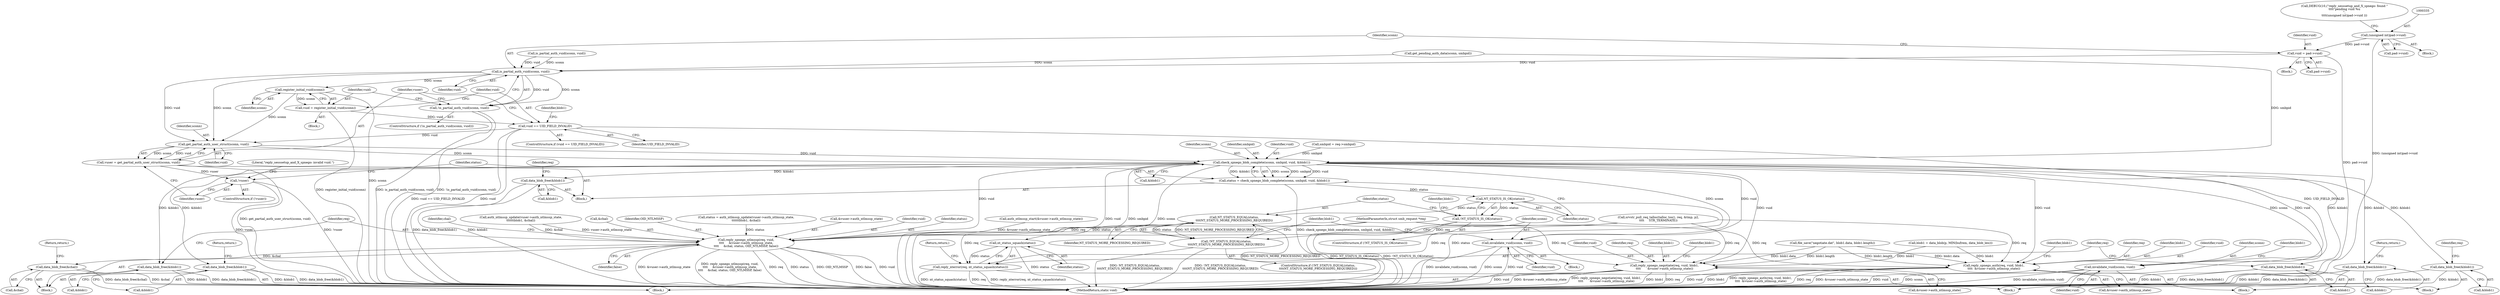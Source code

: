 digraph "0_samba_9280051bfba337458722fb157f3082f93cbd9f2b@pointer" {
"1000334" [label="(Call,(unsigned int)pad->vuid)"];
"1000339" [label="(Call,vuid = pad->vuid)"];
"1000346" [label="(Call,is_partial_auth_vuid(sconn, vuid))"];
"1000345" [label="(Call,!is_partial_auth_vuid(sconn, vuid))"];
"1000352" [label="(Call,register_initial_vuid(sconn))"];
"1000350" [label="(Call,vuid = register_initial_vuid(sconn))"];
"1000355" [label="(Call,vuid == UID_FIELD_INVALID)"];
"1000369" [label="(Call,get_partial_auth_user_struct(sconn, vuid))"];
"1000367" [label="(Call,vuser = get_partial_auth_user_struct(sconn, vuid))"];
"1000373" [label="(Call,!vuser)"];
"1000380" [label="(Call,check_spnego_blob_complete(sconn, smbpid, vuid, &blob1))"];
"1000378" [label="(Call,status = check_spnego_blob_complete(sconn, smbpid, vuid, &blob1))"];
"1000388" [label="(Call,NT_STATUS_IS_OK(status))"];
"1000387" [label="(Call,!NT_STATUS_IS_OK(status))"];
"1000393" [label="(Call,NT_STATUS_EQUAL(status,\n\t\t\t\tNT_STATUS_MORE_PROCESSING_REQUIRED))"];
"1000392" [label="(Call,!NT_STATUS_EQUAL(status,\n\t\t\t\tNT_STATUS_MORE_PROCESSING_REQUIRED))"];
"1000405" [label="(Call,nt_status_squash(status))"];
"1000403" [label="(Call,reply_nterror(req, nt_status_squash(status)))"];
"1000397" [label="(Call,invalidate_vuid(sconn, vuid))"];
"1000400" [label="(Call,data_blob_free(&blob1))"];
"1000418" [label="(Call,reply_spnego_negotiate(req, vuid, blob1,\n\t\t\t\t       &vuser->auth_ntlmssp_state))"];
"1000426" [label="(Call,data_blob_free(&blob1))"];
"1000440" [label="(Call,reply_spnego_auth(req, vuid, blob1,\n\t\t\t\t  &vuser->auth_ntlmssp_state))"];
"1000448" [label="(Call,data_blob_free(&blob1))"];
"1000483" [label="(Call,invalidate_vuid(sconn, vuid))"];
"1000486" [label="(Call,data_blob_free(&blob1))"];
"1000503" [label="(Call,data_blob_free(&blob1))"];
"1000506" [label="(Call,reply_spnego_ntlmssp(req, vuid,\n\t\t\t\t     &vuser->auth_ntlmssp_state,\n\t\t\t\t     &chal, status, OID_NTLMSSP, false))"];
"1000518" [label="(Call,data_blob_free(&chal))"];
"1000525" [label="(Call,data_blob_free(&blob1))"];
"1000400" [label="(Call,data_blob_free(&blob1))"];
"1000388" [label="(Call,NT_STATUS_IS_OK(status))"];
"1000443" [label="(Identifier,blob1)"];
"1000420" [label="(Identifier,vuid)"];
"1000507" [label="(Identifier,req)"];
"1000463" [label="(Block,)"];
"1000367" [label="(Call,vuser = get_partial_auth_user_struct(sconn, vuid))"];
"1000406" [label="(Identifier,status)"];
"1000399" [label="(Identifier,vuid)"];
"1000386" [label="(ControlStructure,if (!NT_STATUS_IS_OK(status)))"];
"1000484" [label="(Identifier,sconn)"];
"1000503" [label="(Call,data_blob_free(&blob1))"];
"1000357" [label="(Identifier,UID_FIELD_INVALID)"];
"1000417" [label="(Block,)"];
"1000369" [label="(Call,get_partial_auth_user_struct(sconn, vuid))"];
"1000442" [label="(Identifier,vuid)"];
"1000428" [label="(Identifier,blob1)"];
"1000405" [label="(Call,nt_status_squash(status))"];
"1000332" [label="(Block,)"];
"1000473" [label="(Call,auth_ntlmssp_start(&vuser->auth_ntlmssp_state))"];
"1000519" [label="(Call,&chal)"];
"1000371" [label="(Identifier,vuid)"];
"1000450" [label="(Identifier,blob1)"];
"1000355" [label="(Call,vuid == UID_FIELD_INVALID)"];
"1000426" [label="(Call,data_blob_free(&blob1))"];
"1000506" [label="(Call,reply_spnego_ntlmssp(req, vuid,\n\t\t\t\t     &vuser->auth_ntlmssp_state,\n\t\t\t\t     &chal, status, OID_NTLMSSP, false))"];
"1000404" [label="(Identifier,req)"];
"1000486" [label="(Call,data_blob_free(&blob1))"];
"1000339" [label="(Call,vuid = pad->vuid)"];
"1000209" [label="(Call,blob1 = data_blob(p, MIN(bufrem, data_blob_len)))"];
"1000361" [label="(Identifier,blob1)"];
"1000116" [label="(MethodParameterIn,struct smb_request *req)"];
"1000520" [label="(Identifier,chal)"];
"1000330" [label="(Call,DEBUG(10,(\"reply_sesssetup_and_X_spnego: found \"\n\t\t\t\t\"pending vuid %u\n\",\n\t\t\t\t(unsigned int)pad->vuid )))"];
"1000526" [label="(Call,&blob1)"];
"1000496" [label="(Call,auth_ntlmssp_update(vuser->auth_ntlmssp_state,\n\t\t\t\t\t\tblob1, &chal))"];
"1000336" [label="(Call,pad->vuid)"];
"1000517" [label="(Identifier,false)"];
"1000329" [label="(Block,)"];
"1000324" [label="(Call,get_pending_auth_data(sconn, smbpid))"];
"1000513" [label="(Call,&chal)"];
"1000381" [label="(Identifier,sconn)"];
"1000429" [label="(Return,return;)"];
"1000439" [label="(Block,)"];
"1000418" [label="(Call,reply_spnego_negotiate(req, vuid, blob1,\n\t\t\t\t       &vuser->auth_ntlmssp_state))"];
"1000485" [label="(Identifier,vuid)"];
"1000392" [label="(Call,!NT_STATUS_EQUAL(status,\n\t\t\t\tNT_STATUS_MORE_PROCESSING_REQUIRED))"];
"1000419" [label="(Identifier,req)"];
"1000341" [label="(Call,pad->vuid)"];
"1000345" [label="(Call,!is_partial_auth_vuid(sconn, vuid))"];
"1000117" [label="(Block,)"];
"1000382" [label="(Identifier,smbpid)"];
"1000384" [label="(Call,&blob1)"];
"1000387" [label="(Call,!NT_STATUS_IS_OK(status))"];
"1000352" [label="(Call,register_initial_vuid(sconn))"];
"1000350" [label="(Call,vuid = register_initial_vuid(sconn))"];
"1000412" [label="(Identifier,blob1)"];
"1000396" [label="(Block,)"];
"1000334" [label="(Call,(unsigned int)pad->vuid)"];
"1000448" [label="(Call,data_blob_free(&blob1))"];
"1000216" [label="(Call,file_save(\"negotiate.dat\", blob1.data, blob1.length))"];
"1000427" [label="(Call,&blob1)"];
"1000393" [label="(Call,NT_STATUS_EQUAL(status,\n\t\t\t\tNT_STATUS_MORE_PROCESSING_REQUIRED))"];
"1000444" [label="(Call,&vuser->auth_ntlmssp_state)"];
"1000451" [label="(Return,return;)"];
"1000379" [label="(Identifier,status)"];
"1000532" [label="(MethodReturn,static void)"];
"1000267" [label="(Call,srvstr_pull_req_talloc(talloc_tos(), req, &tmp, p2,\n\t\t\t\t     STR_TERMINATE))"];
"1000440" [label="(Call,reply_spnego_auth(req, vuid, blob1,\n\t\t\t\t  &vuser->auth_ntlmssp_state))"];
"1000488" [label="(Identifier,blob1)"];
"1000525" [label="(Call,data_blob_free(&blob1))"];
"1000383" [label="(Identifier,vuid)"];
"1000155" [label="(Call,smbpid = req->smbpid)"];
"1000380" [label="(Call,check_spnego_blob_complete(sconn, smbpid, vuid, &blob1))"];
"1000521" [label="(Return,return;)"];
"1000377" [label="(Literal,\"reply_sesssetup_and_X_spnego: invalid vuid.\")"];
"1000441" [label="(Identifier,req)"];
"1000344" [label="(ControlStructure,if (!is_partial_auth_vuid(sconn, vuid)))"];
"1000374" [label="(Identifier,vuser)"];
"1000407" [label="(Return,return;)"];
"1000351" [label="(Identifier,vuid)"];
"1000490" [label="(Identifier,req)"];
"1000516" [label="(Identifier,OID_NTLMSSP)"];
"1000494" [label="(Call,status = auth_ntlmssp_update(vuser->auth_ntlmssp_state,\n\t\t\t\t\t\tblob1, &chal))"];
"1000483" [label="(Call,invalidate_vuid(sconn, vuid))"];
"1000346" [label="(Call,is_partial_auth_vuid(sconn, vuid))"];
"1000518" [label="(Call,data_blob_free(&chal))"];
"1000349" [label="(Block,)"];
"1000401" [label="(Call,&blob1)"];
"1000394" [label="(Identifier,status)"];
"1000449" [label="(Call,&blob1)"];
"1000391" [label="(ControlStructure,if (!NT_STATUS_EQUAL(status,\n\t\t\t\tNT_STATUS_MORE_PROCESSING_REQUIRED)))"];
"1000347" [label="(Identifier,sconn)"];
"1000529" [label="(Identifier,req)"];
"1000378" [label="(Call,status = check_spnego_blob_complete(sconn, smbpid, vuid, &blob1))"];
"1000348" [label="(Identifier,vuid)"];
"1000372" [label="(ControlStructure,if (!vuser))"];
"1000389" [label="(Identifier,status)"];
"1000368" [label="(Identifier,vuser)"];
"1000509" [label="(Call,&vuser->auth_ntlmssp_state)"];
"1000390" [label="(Block,)"];
"1000354" [label="(ControlStructure,if (vuid == UID_FIELD_INVALID))"];
"1000508" [label="(Identifier,vuid)"];
"1000395" [label="(Identifier,NT_STATUS_MORE_PROCESSING_REQUIRED)"];
"1000397" [label="(Call,invalidate_vuid(sconn, vuid))"];
"1000402" [label="(Identifier,blob1)"];
"1000487" [label="(Call,&blob1)"];
"1000515" [label="(Identifier,status)"];
"1000370" [label="(Identifier,sconn)"];
"1000356" [label="(Identifier,vuid)"];
"1000373" [label="(Call,!vuser)"];
"1000482" [label="(Block,)"];
"1000340" [label="(Identifier,vuid)"];
"1000504" [label="(Call,&blob1)"];
"1000421" [label="(Identifier,blob1)"];
"1000398" [label="(Identifier,sconn)"];
"1000317" [label="(Call,is_partial_auth_vuid(sconn, vuid))"];
"1000422" [label="(Call,&vuser->auth_ntlmssp_state)"];
"1000353" [label="(Identifier,sconn)"];
"1000403" [label="(Call,reply_nterror(req, nt_status_squash(status)))"];
"1000334" -> "1000332"  [label="AST: "];
"1000334" -> "1000336"  [label="CFG: "];
"1000335" -> "1000334"  [label="AST: "];
"1000336" -> "1000334"  [label="AST: "];
"1000330" -> "1000334"  [label="CFG: "];
"1000334" -> "1000532"  [label="DDG: (unsigned int)pad->vuid"];
"1000334" -> "1000339"  [label="DDG: pad->vuid"];
"1000339" -> "1000329"  [label="AST: "];
"1000339" -> "1000341"  [label="CFG: "];
"1000340" -> "1000339"  [label="AST: "];
"1000341" -> "1000339"  [label="AST: "];
"1000347" -> "1000339"  [label="CFG: "];
"1000339" -> "1000532"  [label="DDG: pad->vuid"];
"1000339" -> "1000346"  [label="DDG: vuid"];
"1000346" -> "1000345"  [label="AST: "];
"1000346" -> "1000348"  [label="CFG: "];
"1000347" -> "1000346"  [label="AST: "];
"1000348" -> "1000346"  [label="AST: "];
"1000345" -> "1000346"  [label="CFG: "];
"1000346" -> "1000345"  [label="DDG: sconn"];
"1000346" -> "1000345"  [label="DDG: vuid"];
"1000317" -> "1000346"  [label="DDG: sconn"];
"1000317" -> "1000346"  [label="DDG: vuid"];
"1000324" -> "1000346"  [label="DDG: sconn"];
"1000346" -> "1000352"  [label="DDG: sconn"];
"1000346" -> "1000369"  [label="DDG: sconn"];
"1000346" -> "1000369"  [label="DDG: vuid"];
"1000345" -> "1000344"  [label="AST: "];
"1000351" -> "1000345"  [label="CFG: "];
"1000368" -> "1000345"  [label="CFG: "];
"1000345" -> "1000532"  [label="DDG: is_partial_auth_vuid(sconn, vuid)"];
"1000345" -> "1000532"  [label="DDG: !is_partial_auth_vuid(sconn, vuid)"];
"1000352" -> "1000350"  [label="AST: "];
"1000352" -> "1000353"  [label="CFG: "];
"1000353" -> "1000352"  [label="AST: "];
"1000350" -> "1000352"  [label="CFG: "];
"1000352" -> "1000532"  [label="DDG: sconn"];
"1000352" -> "1000350"  [label="DDG: sconn"];
"1000352" -> "1000369"  [label="DDG: sconn"];
"1000350" -> "1000349"  [label="AST: "];
"1000351" -> "1000350"  [label="AST: "];
"1000356" -> "1000350"  [label="CFG: "];
"1000350" -> "1000532"  [label="DDG: register_initial_vuid(sconn)"];
"1000350" -> "1000355"  [label="DDG: vuid"];
"1000355" -> "1000354"  [label="AST: "];
"1000355" -> "1000357"  [label="CFG: "];
"1000356" -> "1000355"  [label="AST: "];
"1000357" -> "1000355"  [label="AST: "];
"1000361" -> "1000355"  [label="CFG: "];
"1000368" -> "1000355"  [label="CFG: "];
"1000355" -> "1000532"  [label="DDG: vuid"];
"1000355" -> "1000532"  [label="DDG: UID_FIELD_INVALID"];
"1000355" -> "1000532"  [label="DDG: vuid == UID_FIELD_INVALID"];
"1000355" -> "1000369"  [label="DDG: vuid"];
"1000369" -> "1000367"  [label="AST: "];
"1000369" -> "1000371"  [label="CFG: "];
"1000370" -> "1000369"  [label="AST: "];
"1000371" -> "1000369"  [label="AST: "];
"1000367" -> "1000369"  [label="CFG: "];
"1000369" -> "1000367"  [label="DDG: sconn"];
"1000369" -> "1000367"  [label="DDG: vuid"];
"1000369" -> "1000380"  [label="DDG: sconn"];
"1000369" -> "1000380"  [label="DDG: vuid"];
"1000367" -> "1000117"  [label="AST: "];
"1000368" -> "1000367"  [label="AST: "];
"1000374" -> "1000367"  [label="CFG: "];
"1000367" -> "1000532"  [label="DDG: get_partial_auth_user_struct(sconn, vuid)"];
"1000367" -> "1000373"  [label="DDG: vuser"];
"1000373" -> "1000372"  [label="AST: "];
"1000373" -> "1000374"  [label="CFG: "];
"1000374" -> "1000373"  [label="AST: "];
"1000377" -> "1000373"  [label="CFG: "];
"1000379" -> "1000373"  [label="CFG: "];
"1000373" -> "1000532"  [label="DDG: !vuser"];
"1000373" -> "1000532"  [label="DDG: vuser"];
"1000380" -> "1000378"  [label="AST: "];
"1000380" -> "1000384"  [label="CFG: "];
"1000381" -> "1000380"  [label="AST: "];
"1000382" -> "1000380"  [label="AST: "];
"1000383" -> "1000380"  [label="AST: "];
"1000384" -> "1000380"  [label="AST: "];
"1000378" -> "1000380"  [label="CFG: "];
"1000380" -> "1000532"  [label="DDG: vuid"];
"1000380" -> "1000532"  [label="DDG: smbpid"];
"1000380" -> "1000532"  [label="DDG: sconn"];
"1000380" -> "1000378"  [label="DDG: sconn"];
"1000380" -> "1000378"  [label="DDG: smbpid"];
"1000380" -> "1000378"  [label="DDG: vuid"];
"1000380" -> "1000378"  [label="DDG: &blob1"];
"1000324" -> "1000380"  [label="DDG: smbpid"];
"1000155" -> "1000380"  [label="DDG: smbpid"];
"1000380" -> "1000397"  [label="DDG: sconn"];
"1000380" -> "1000397"  [label="DDG: vuid"];
"1000380" -> "1000400"  [label="DDG: &blob1"];
"1000380" -> "1000418"  [label="DDG: vuid"];
"1000380" -> "1000426"  [label="DDG: &blob1"];
"1000380" -> "1000440"  [label="DDG: vuid"];
"1000380" -> "1000448"  [label="DDG: &blob1"];
"1000380" -> "1000483"  [label="DDG: sconn"];
"1000380" -> "1000483"  [label="DDG: vuid"];
"1000380" -> "1000486"  [label="DDG: &blob1"];
"1000380" -> "1000503"  [label="DDG: &blob1"];
"1000380" -> "1000506"  [label="DDG: vuid"];
"1000380" -> "1000525"  [label="DDG: &blob1"];
"1000378" -> "1000117"  [label="AST: "];
"1000379" -> "1000378"  [label="AST: "];
"1000389" -> "1000378"  [label="CFG: "];
"1000378" -> "1000532"  [label="DDG: check_spnego_blob_complete(sconn, smbpid, vuid, &blob1)"];
"1000378" -> "1000388"  [label="DDG: status"];
"1000388" -> "1000387"  [label="AST: "];
"1000388" -> "1000389"  [label="CFG: "];
"1000389" -> "1000388"  [label="AST: "];
"1000387" -> "1000388"  [label="CFG: "];
"1000388" -> "1000532"  [label="DDG: status"];
"1000388" -> "1000387"  [label="DDG: status"];
"1000388" -> "1000393"  [label="DDG: status"];
"1000387" -> "1000386"  [label="AST: "];
"1000394" -> "1000387"  [label="CFG: "];
"1000412" -> "1000387"  [label="CFG: "];
"1000387" -> "1000532"  [label="DDG: NT_STATUS_IS_OK(status)"];
"1000387" -> "1000532"  [label="DDG: !NT_STATUS_IS_OK(status)"];
"1000393" -> "1000392"  [label="AST: "];
"1000393" -> "1000395"  [label="CFG: "];
"1000394" -> "1000393"  [label="AST: "];
"1000395" -> "1000393"  [label="AST: "];
"1000392" -> "1000393"  [label="CFG: "];
"1000393" -> "1000532"  [label="DDG: NT_STATUS_MORE_PROCESSING_REQUIRED"];
"1000393" -> "1000392"  [label="DDG: status"];
"1000393" -> "1000392"  [label="DDG: NT_STATUS_MORE_PROCESSING_REQUIRED"];
"1000393" -> "1000405"  [label="DDG: status"];
"1000392" -> "1000391"  [label="AST: "];
"1000398" -> "1000392"  [label="CFG: "];
"1000402" -> "1000392"  [label="CFG: "];
"1000392" -> "1000532"  [label="DDG: !NT_STATUS_EQUAL(status,\n\t\t\t\tNT_STATUS_MORE_PROCESSING_REQUIRED)"];
"1000392" -> "1000532"  [label="DDG: NT_STATUS_EQUAL(status,\n\t\t\t\tNT_STATUS_MORE_PROCESSING_REQUIRED)"];
"1000405" -> "1000403"  [label="AST: "];
"1000405" -> "1000406"  [label="CFG: "];
"1000406" -> "1000405"  [label="AST: "];
"1000403" -> "1000405"  [label="CFG: "];
"1000405" -> "1000532"  [label="DDG: status"];
"1000405" -> "1000403"  [label="DDG: status"];
"1000403" -> "1000390"  [label="AST: "];
"1000404" -> "1000403"  [label="AST: "];
"1000407" -> "1000403"  [label="CFG: "];
"1000403" -> "1000532"  [label="DDG: nt_status_squash(status)"];
"1000403" -> "1000532"  [label="DDG: req"];
"1000403" -> "1000532"  [label="DDG: reply_nterror(req, nt_status_squash(status))"];
"1000267" -> "1000403"  [label="DDG: req"];
"1000116" -> "1000403"  [label="DDG: req"];
"1000397" -> "1000396"  [label="AST: "];
"1000397" -> "1000399"  [label="CFG: "];
"1000398" -> "1000397"  [label="AST: "];
"1000399" -> "1000397"  [label="AST: "];
"1000402" -> "1000397"  [label="CFG: "];
"1000397" -> "1000532"  [label="DDG: invalidate_vuid(sconn, vuid)"];
"1000397" -> "1000532"  [label="DDG: sconn"];
"1000397" -> "1000532"  [label="DDG: vuid"];
"1000400" -> "1000390"  [label="AST: "];
"1000400" -> "1000401"  [label="CFG: "];
"1000401" -> "1000400"  [label="AST: "];
"1000404" -> "1000400"  [label="CFG: "];
"1000400" -> "1000532"  [label="DDG: &blob1"];
"1000400" -> "1000532"  [label="DDG: data_blob_free(&blob1)"];
"1000418" -> "1000417"  [label="AST: "];
"1000418" -> "1000422"  [label="CFG: "];
"1000419" -> "1000418"  [label="AST: "];
"1000420" -> "1000418"  [label="AST: "];
"1000421" -> "1000418"  [label="AST: "];
"1000422" -> "1000418"  [label="AST: "];
"1000428" -> "1000418"  [label="CFG: "];
"1000418" -> "1000532"  [label="DDG: vuid"];
"1000418" -> "1000532"  [label="DDG: &vuser->auth_ntlmssp_state"];
"1000418" -> "1000532"  [label="DDG: reply_spnego_negotiate(req, vuid, blob1,\n\t\t\t\t       &vuser->auth_ntlmssp_state)"];
"1000418" -> "1000532"  [label="DDG: blob1"];
"1000418" -> "1000532"  [label="DDG: req"];
"1000267" -> "1000418"  [label="DDG: req"];
"1000116" -> "1000418"  [label="DDG: req"];
"1000209" -> "1000418"  [label="DDG: blob1"];
"1000216" -> "1000418"  [label="DDG: blob1.data"];
"1000216" -> "1000418"  [label="DDG: blob1.length"];
"1000426" -> "1000417"  [label="AST: "];
"1000426" -> "1000427"  [label="CFG: "];
"1000427" -> "1000426"  [label="AST: "];
"1000429" -> "1000426"  [label="CFG: "];
"1000426" -> "1000532"  [label="DDG: &blob1"];
"1000426" -> "1000532"  [label="DDG: data_blob_free(&blob1)"];
"1000440" -> "1000439"  [label="AST: "];
"1000440" -> "1000444"  [label="CFG: "];
"1000441" -> "1000440"  [label="AST: "];
"1000442" -> "1000440"  [label="AST: "];
"1000443" -> "1000440"  [label="AST: "];
"1000444" -> "1000440"  [label="AST: "];
"1000450" -> "1000440"  [label="CFG: "];
"1000440" -> "1000532"  [label="DDG: vuid"];
"1000440" -> "1000532"  [label="DDG: blob1"];
"1000440" -> "1000532"  [label="DDG: reply_spnego_auth(req, vuid, blob1,\n\t\t\t\t  &vuser->auth_ntlmssp_state)"];
"1000440" -> "1000532"  [label="DDG: req"];
"1000440" -> "1000532"  [label="DDG: &vuser->auth_ntlmssp_state"];
"1000267" -> "1000440"  [label="DDG: req"];
"1000116" -> "1000440"  [label="DDG: req"];
"1000209" -> "1000440"  [label="DDG: blob1"];
"1000216" -> "1000440"  [label="DDG: blob1.data"];
"1000216" -> "1000440"  [label="DDG: blob1.length"];
"1000448" -> "1000439"  [label="AST: "];
"1000448" -> "1000449"  [label="CFG: "];
"1000449" -> "1000448"  [label="AST: "];
"1000451" -> "1000448"  [label="CFG: "];
"1000448" -> "1000532"  [label="DDG: &blob1"];
"1000448" -> "1000532"  [label="DDG: data_blob_free(&blob1)"];
"1000483" -> "1000482"  [label="AST: "];
"1000483" -> "1000485"  [label="CFG: "];
"1000484" -> "1000483"  [label="AST: "];
"1000485" -> "1000483"  [label="AST: "];
"1000488" -> "1000483"  [label="CFG: "];
"1000483" -> "1000532"  [label="DDG: invalidate_vuid(sconn, vuid)"];
"1000483" -> "1000532"  [label="DDG: vuid"];
"1000483" -> "1000532"  [label="DDG: sconn"];
"1000486" -> "1000482"  [label="AST: "];
"1000486" -> "1000487"  [label="CFG: "];
"1000487" -> "1000486"  [label="AST: "];
"1000490" -> "1000486"  [label="CFG: "];
"1000486" -> "1000532"  [label="DDG: data_blob_free(&blob1)"];
"1000486" -> "1000532"  [label="DDG: &blob1"];
"1000503" -> "1000463"  [label="AST: "];
"1000503" -> "1000504"  [label="CFG: "];
"1000504" -> "1000503"  [label="AST: "];
"1000507" -> "1000503"  [label="CFG: "];
"1000503" -> "1000532"  [label="DDG: data_blob_free(&blob1)"];
"1000503" -> "1000532"  [label="DDG: &blob1"];
"1000506" -> "1000463"  [label="AST: "];
"1000506" -> "1000517"  [label="CFG: "];
"1000507" -> "1000506"  [label="AST: "];
"1000508" -> "1000506"  [label="AST: "];
"1000509" -> "1000506"  [label="AST: "];
"1000513" -> "1000506"  [label="AST: "];
"1000515" -> "1000506"  [label="AST: "];
"1000516" -> "1000506"  [label="AST: "];
"1000517" -> "1000506"  [label="AST: "];
"1000520" -> "1000506"  [label="CFG: "];
"1000506" -> "1000532"  [label="DDG: &vuser->auth_ntlmssp_state"];
"1000506" -> "1000532"  [label="DDG: reply_spnego_ntlmssp(req, vuid,\n\t\t\t\t     &vuser->auth_ntlmssp_state,\n\t\t\t\t     &chal, status, OID_NTLMSSP, false)"];
"1000506" -> "1000532"  [label="DDG: req"];
"1000506" -> "1000532"  [label="DDG: status"];
"1000506" -> "1000532"  [label="DDG: OID_NTLMSSP"];
"1000506" -> "1000532"  [label="DDG: false"];
"1000506" -> "1000532"  [label="DDG: vuid"];
"1000267" -> "1000506"  [label="DDG: req"];
"1000116" -> "1000506"  [label="DDG: req"];
"1000496" -> "1000506"  [label="DDG: vuser->auth_ntlmssp_state"];
"1000496" -> "1000506"  [label="DDG: &chal"];
"1000473" -> "1000506"  [label="DDG: &vuser->auth_ntlmssp_state"];
"1000494" -> "1000506"  [label="DDG: status"];
"1000506" -> "1000518"  [label="DDG: &chal"];
"1000518" -> "1000463"  [label="AST: "];
"1000518" -> "1000519"  [label="CFG: "];
"1000519" -> "1000518"  [label="AST: "];
"1000521" -> "1000518"  [label="CFG: "];
"1000518" -> "1000532"  [label="DDG: &chal"];
"1000518" -> "1000532"  [label="DDG: data_blob_free(&chal)"];
"1000525" -> "1000117"  [label="AST: "];
"1000525" -> "1000526"  [label="CFG: "];
"1000526" -> "1000525"  [label="AST: "];
"1000529" -> "1000525"  [label="CFG: "];
"1000525" -> "1000532"  [label="DDG: data_blob_free(&blob1)"];
"1000525" -> "1000532"  [label="DDG: &blob1"];
}

